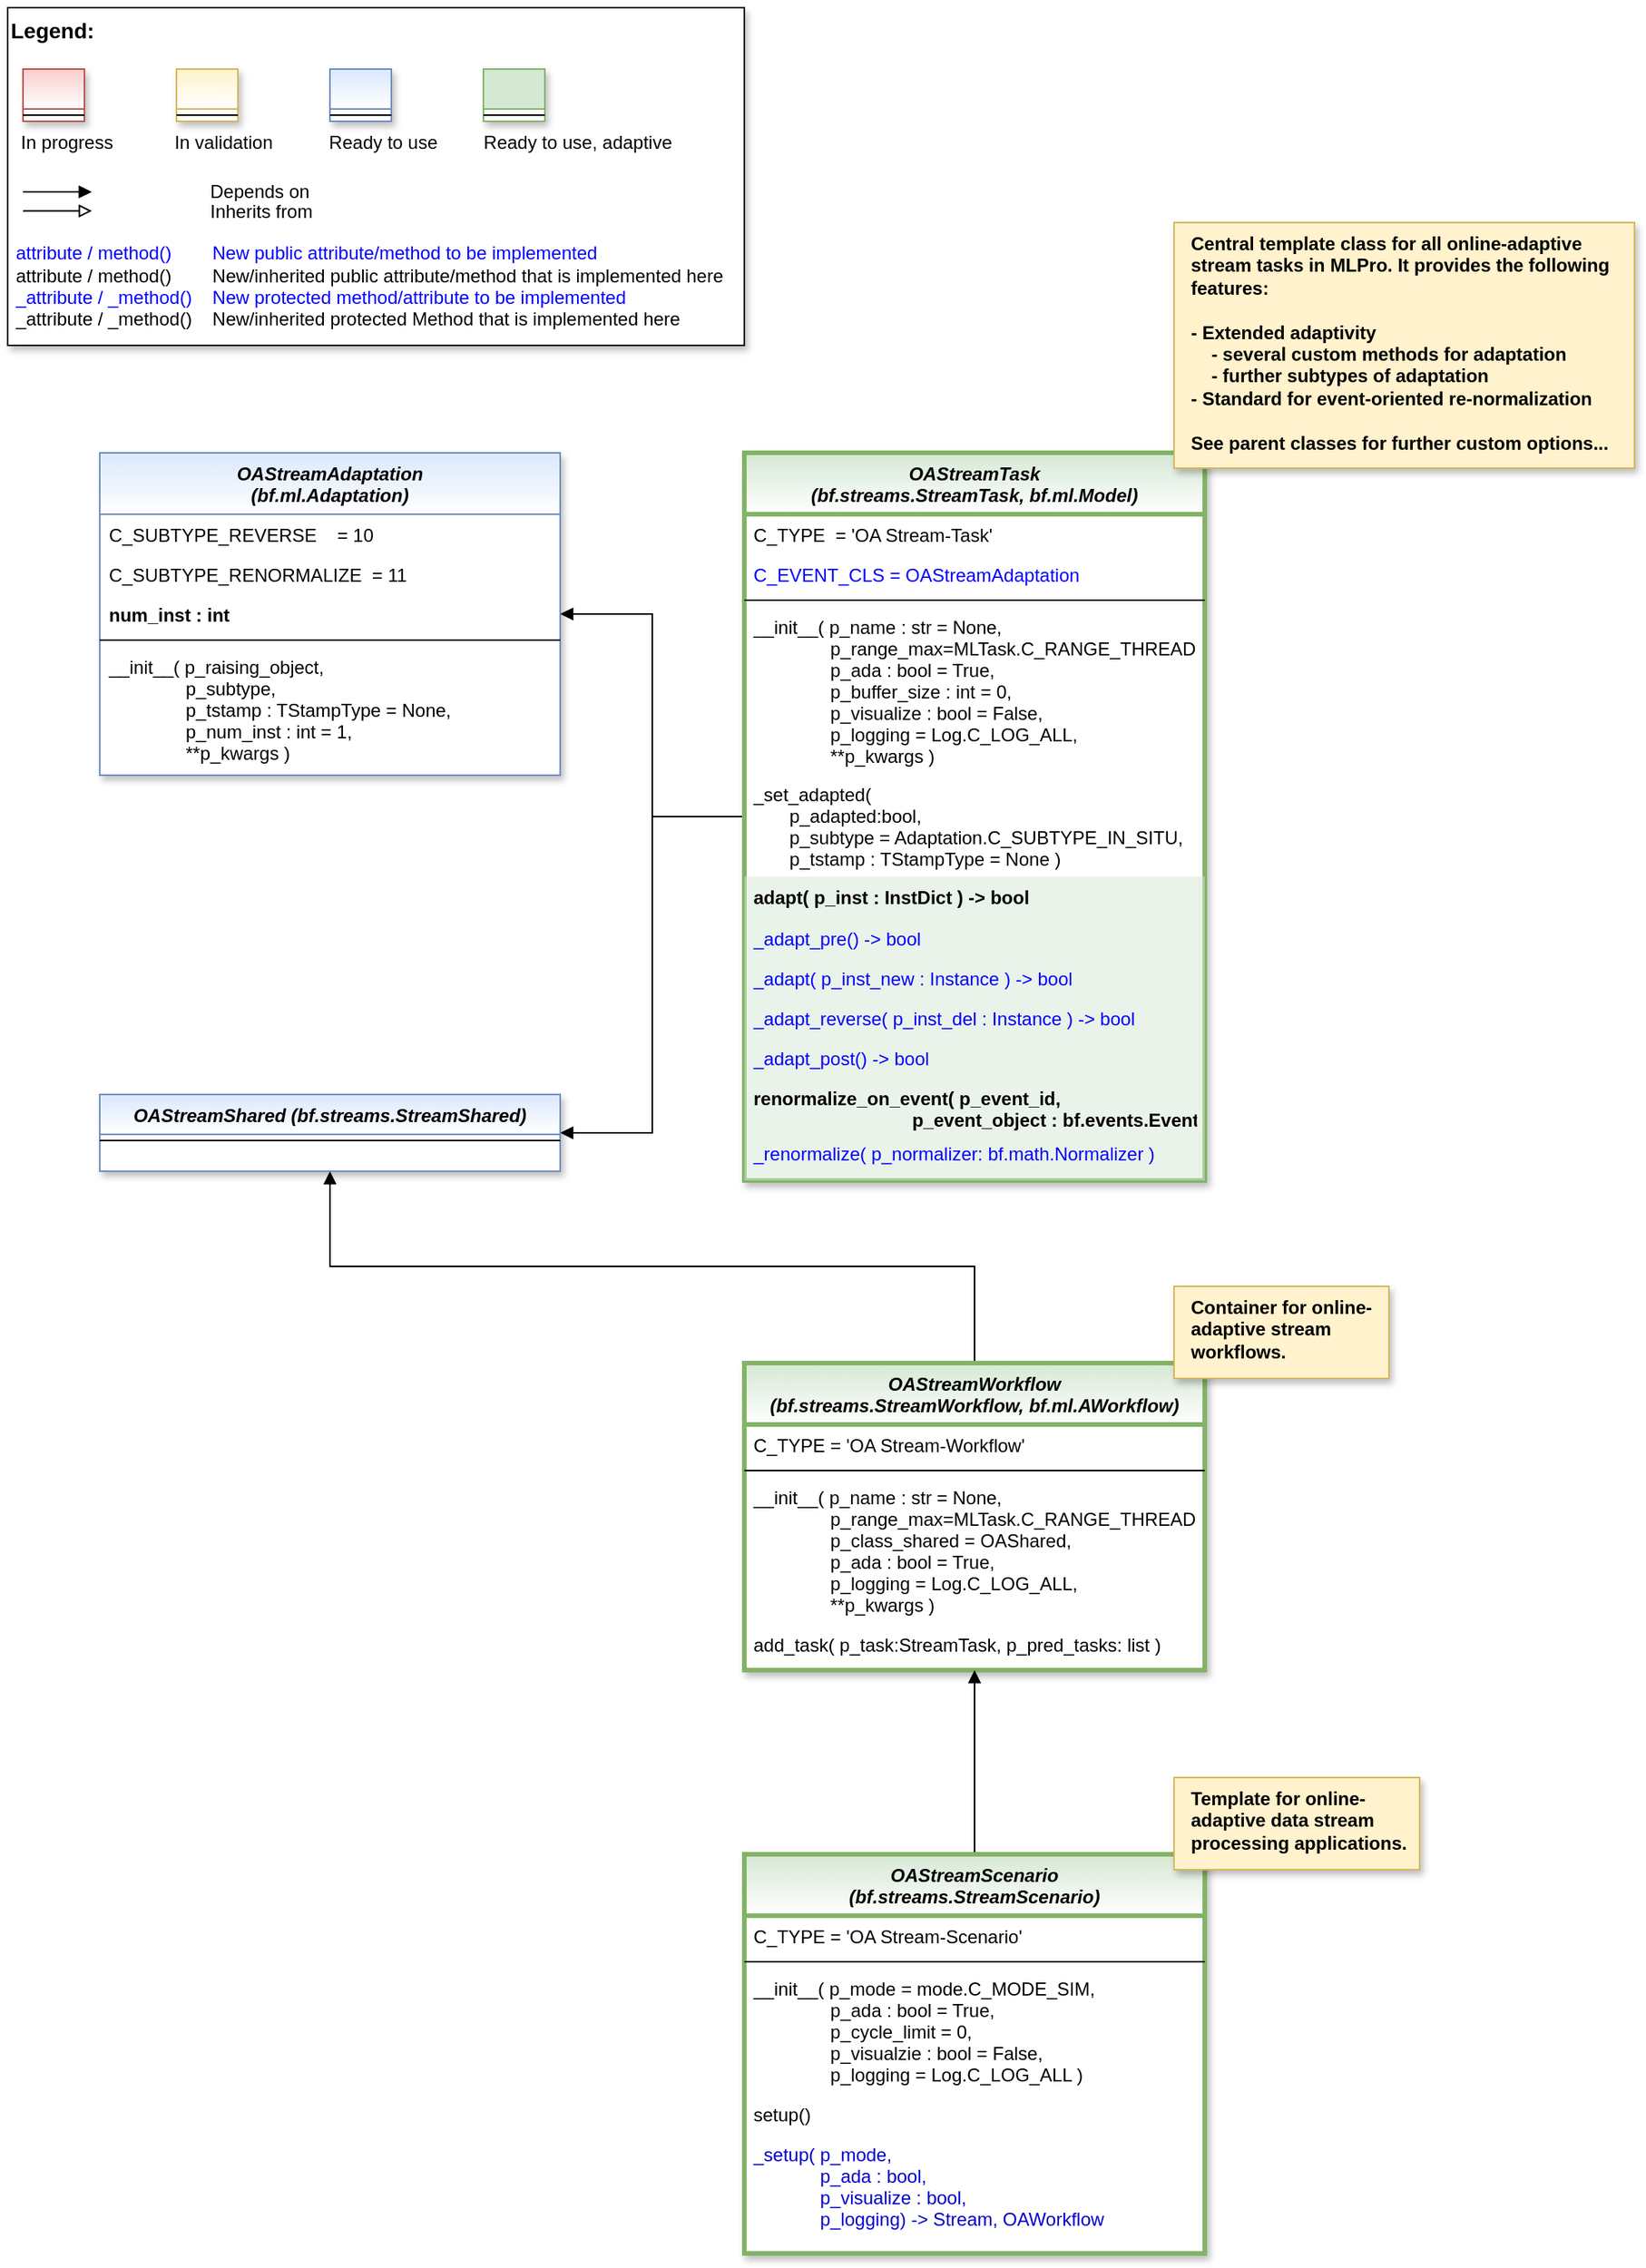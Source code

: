 <mxfile version="26.2.2">
  <diagram id="C5RBs43oDa-KdzZeNtuy" name="Page-1">
    <mxGraphModel dx="2878" dy="1242" grid="1" gridSize="10" guides="1" tooltips="1" connect="1" arrows="1" fold="1" page="1" pageScale="1" pageWidth="2336" pageHeight="1654" math="0" shadow="0">
      <root>
        <mxCell id="WIyWlLk6GJQsqaUBKTNV-0" />
        <mxCell id="WIyWlLk6GJQsqaUBKTNV-1" parent="WIyWlLk6GJQsqaUBKTNV-0" />
        <mxCell id="NC4ok9Ms9W8lQ4tfJlZF-20" style="edgeStyle=orthogonalEdgeStyle;rounded=0;orthogonalLoop=1;jettySize=auto;html=1;fontColor=#FF0000;endArrow=block;endFill=1;" parent="WIyWlLk6GJQsqaUBKTNV-1" source="ado_M-dr3WUVXcom1yO_-1" target="NC4ok9Ms9W8lQ4tfJlZF-16" edge="1">
          <mxGeometry relative="1" as="geometry" />
        </mxCell>
        <mxCell id="7C4s_j0biFTsK1RU1VLK-24" style="edgeStyle=orthogonalEdgeStyle;rounded=0;orthogonalLoop=1;jettySize=auto;html=1;endArrow=block;endFill=1;" parent="WIyWlLk6GJQsqaUBKTNV-1" source="ado_M-dr3WUVXcom1yO_-1" target="7C4s_j0biFTsK1RU1VLK-12" edge="1">
          <mxGeometry relative="1" as="geometry" />
        </mxCell>
        <mxCell id="ado_M-dr3WUVXcom1yO_-1" value="OAStreamTask &#xa;(bf.streams.StreamTask, bf.ml.Model)" style="swimlane;fontStyle=3;align=center;verticalAlign=top;childLayout=stackLayout;horizontal=1;startSize=40;horizontalStack=0;resizeParent=1;resizeLast=0;collapsible=1;marginBottom=0;rounded=0;shadow=1;strokeWidth=3;fillColor=#d5e8d4;strokeColor=#82b366;swimlaneFillColor=#ffffff;gradientColor=#FFFFFF;" parent="WIyWlLk6GJQsqaUBKTNV-1" vertex="1">
          <mxGeometry x="520" y="330" width="300" height="474" as="geometry">
            <mxRectangle x="230" y="140" width="160" height="26" as="alternateBounds" />
          </mxGeometry>
        </mxCell>
        <mxCell id="fdyP1tWBDfPf_pqGQ-dC-29" value="C_TYPE  = &#39;OA Stream-Task&#39;" style="text;align=left;verticalAlign=top;spacingLeft=4;spacingRight=4;overflow=hidden;rotatable=0;points=[[0,0.5],[1,0.5]];portConstraint=eastwest;" parent="ado_M-dr3WUVXcom1yO_-1" vertex="1">
          <mxGeometry y="40" width="300" height="26" as="geometry" />
        </mxCell>
        <mxCell id="7C4s_j0biFTsK1RU1VLK-28" value="C_EVENT_CLS = OAStreamAdaptation" style="text;align=left;verticalAlign=top;spacingLeft=4;spacingRight=4;overflow=hidden;rotatable=0;points=[[0,0.5],[1,0.5]];portConstraint=eastwest;fontColor=#0000FF;" parent="ado_M-dr3WUVXcom1yO_-1" vertex="1">
          <mxGeometry y="66" width="300" height="26" as="geometry" />
        </mxCell>
        <mxCell id="ado_M-dr3WUVXcom1yO_-2" value="" style="line;html=1;strokeWidth=1;align=left;verticalAlign=middle;spacingTop=-1;spacingLeft=3;spacingRight=3;rotatable=0;labelPosition=right;points=[];portConstraint=eastwest;" parent="ado_M-dr3WUVXcom1yO_-1" vertex="1">
          <mxGeometry y="92" width="300" height="8" as="geometry" />
        </mxCell>
        <mxCell id="k9iU4n4au0y_1ybiQBL--0" value="__init__( p_name : str = None,&#xa;               p_range_max=MLTask.C_RANGE_THREAD,&#xa;               p_ada : bool = True,&#xa;               p_buffer_size : int = 0,&#xa;               p_visualize : bool = False,&#xa;               p_logging = Log.C_LOG_ALL,&#xa;               **p_kwargs )" style="text;align=left;verticalAlign=top;spacingLeft=4;spacingRight=4;overflow=hidden;rotatable=0;points=[[0,0.5],[1,0.5]];portConstraint=eastwest;fontColor=default;" parent="ado_M-dr3WUVXcom1yO_-1" vertex="1">
          <mxGeometry y="100" width="300" height="109" as="geometry" />
        </mxCell>
        <mxCell id="7C4s_j0biFTsK1RU1VLK-29" value="_set_adapted( &#xa;       p_adapted:bool,&#xa;       p_subtype = Adaptation.C_SUBTYPE_IN_SITU,&#xa;       p_tstamp : TStampType = None )" style="text;align=left;verticalAlign=top;spacingLeft=4;spacingRight=4;overflow=hidden;rotatable=0;points=[[0,0.5],[1,0.5]];portConstraint=eastwest;" parent="ado_M-dr3WUVXcom1yO_-1" vertex="1">
          <mxGeometry y="209" width="300" height="67" as="geometry" />
        </mxCell>
        <mxCell id="wCdgofpyj-93uA1SjnSD-0" value="adapt( p_inst : InstDict ) -&gt; bool" style="text;align=left;verticalAlign=top;spacingLeft=4;spacingRight=4;overflow=hidden;rotatable=0;points=[[0,0.5],[1,0.5]];portConstraint=eastwest;fontStyle=1;fillColor=#d5e8d4;strokeColor=none;opacity=50;" parent="ado_M-dr3WUVXcom1yO_-1" vertex="1">
          <mxGeometry y="276" width="300" height="27" as="geometry" />
        </mxCell>
        <mxCell id="KPp8HPjBJbxHnM6AnjO8-0" value="_adapt_pre() -&gt; bool" style="text;align=left;verticalAlign=top;spacingLeft=4;spacingRight=4;overflow=hidden;rotatable=0;points=[[0,0.5],[1,0.5]];portConstraint=eastwest;fillColor=#d5e8d4;strokeColor=none;opacity=50;fontColor=#0000FF;" parent="ado_M-dr3WUVXcom1yO_-1" vertex="1">
          <mxGeometry y="303" width="300" height="26" as="geometry" />
        </mxCell>
        <mxCell id="eokjPidHcH5mGEEEGnXK-1" value="_adapt( p_inst_new : Instance ) -&gt; bool" style="text;align=left;verticalAlign=top;spacingLeft=4;spacingRight=4;overflow=hidden;rotatable=0;points=[[0,0.5],[1,0.5]];portConstraint=eastwest;fillColor=#d5e8d4;strokeColor=none;opacity=50;fontColor=#0000FF;" parent="ado_M-dr3WUVXcom1yO_-1" vertex="1">
          <mxGeometry y="329" width="300" height="26" as="geometry" />
        </mxCell>
        <mxCell id="eokjPidHcH5mGEEEGnXK-0" value="_adapt_reverse( p_inst_del : Instance ) -&gt; bool" style="text;align=left;verticalAlign=top;spacingLeft=4;spacingRight=4;overflow=hidden;rotatable=0;points=[[0,0.5],[1,0.5]];portConstraint=eastwest;fillColor=#d5e8d4;strokeColor=none;opacity=50;fontColor=#0000FF;" parent="ado_M-dr3WUVXcom1yO_-1" vertex="1">
          <mxGeometry y="355" width="300" height="26" as="geometry" />
        </mxCell>
        <mxCell id="KPp8HPjBJbxHnM6AnjO8-1" value="_adapt_post() -&gt; bool" style="text;align=left;verticalAlign=top;spacingLeft=4;spacingRight=4;overflow=hidden;rotatable=0;points=[[0,0.5],[1,0.5]];portConstraint=eastwest;fillColor=#d5e8d4;strokeColor=none;opacity=50;fontColor=#0000FF;" parent="ado_M-dr3WUVXcom1yO_-1" vertex="1">
          <mxGeometry y="381" width="300" height="26" as="geometry" />
        </mxCell>
        <mxCell id="Crr_h0JWDobTZQKCrxuK-2" value="renormalize_on_event( p_event_id, &#xa;                               p_event_object : bf.events.Event )" style="text;align=left;verticalAlign=top;spacingLeft=4;spacingRight=4;overflow=hidden;rotatable=0;points=[[0,0.5],[1,0.5]];portConstraint=eastwest;fontStyle=1;fillColor=#d5e8d4;strokeColor=none;opacity=50;" parent="ado_M-dr3WUVXcom1yO_-1" vertex="1">
          <mxGeometry y="407" width="300" height="36" as="geometry" />
        </mxCell>
        <mxCell id="4c-ZiIEt1ndZPByfsuOM-0" value="_renormalize( p_normalizer: bf.math.Normalizer )" style="text;align=left;verticalAlign=top;spacingLeft=4;spacingRight=4;overflow=hidden;rotatable=0;points=[[0,0.5],[1,0.5]];portConstraint=eastwest;fillColor=#d5e8d4;strokeColor=none;opacity=50;fontColor=#0000FF;" parent="ado_M-dr3WUVXcom1yO_-1" vertex="1">
          <mxGeometry y="443" width="300" height="31" as="geometry" />
        </mxCell>
        <mxCell id="NC4ok9Ms9W8lQ4tfJlZF-21" style="edgeStyle=orthogonalEdgeStyle;rounded=0;orthogonalLoop=1;jettySize=auto;html=1;fontColor=#FF0000;endArrow=block;endFill=1;exitX=0.5;exitY=0;exitDx=0;exitDy=0;entryX=0.5;entryY=1;entryDx=0;entryDy=0;" parent="WIyWlLk6GJQsqaUBKTNV-1" source="3OC-FlShTz39iofZlzZl-0" target="NC4ok9Ms9W8lQ4tfJlZF-16" edge="1">
          <mxGeometry relative="1" as="geometry">
            <Array as="points">
              <mxPoint x="670" y="860" />
              <mxPoint x="250" y="860" />
            </Array>
          </mxGeometry>
        </mxCell>
        <mxCell id="3OC-FlShTz39iofZlzZl-0" value="OAStreamWorkflow &#xa;(bf.streams.StreamWorkflow, bf.ml.AWorkflow)" style="swimlane;fontStyle=3;align=center;verticalAlign=top;childLayout=stackLayout;horizontal=1;startSize=40;horizontalStack=0;resizeParent=1;resizeLast=0;collapsible=1;marginBottom=0;rounded=0;shadow=1;strokeWidth=3;fillColor=#d5e8d4;strokeColor=#82b366;swimlaneFillColor=#ffffff;gradientColor=#FFFFFF;" parent="WIyWlLk6GJQsqaUBKTNV-1" vertex="1">
          <mxGeometry x="520" y="923" width="300" height="200" as="geometry">
            <mxRectangle x="230" y="140" width="160" height="26" as="alternateBounds" />
          </mxGeometry>
        </mxCell>
        <mxCell id="fdyP1tWBDfPf_pqGQ-dC-80" value="C_TYPE = &#39;OA Stream-Workflow&#39;" style="text;align=left;verticalAlign=top;spacingLeft=4;spacingRight=4;overflow=hidden;rotatable=0;points=[[0,0.5],[1,0.5]];portConstraint=eastwest;" parent="3OC-FlShTz39iofZlzZl-0" vertex="1">
          <mxGeometry y="40" width="300" height="26" as="geometry" />
        </mxCell>
        <mxCell id="3OC-FlShTz39iofZlzZl-1" value="" style="line;html=1;strokeWidth=1;align=left;verticalAlign=middle;spacingTop=-1;spacingLeft=3;spacingRight=3;rotatable=0;labelPosition=right;points=[];portConstraint=eastwest;" parent="3OC-FlShTz39iofZlzZl-0" vertex="1">
          <mxGeometry y="66" width="300" height="8" as="geometry" />
        </mxCell>
        <mxCell id="k9iU4n4au0y_1ybiQBL--2" value="__init__( p_name : str = None,&#xa;               p_range_max=MLTask.C_RANGE_THREAD,&#xa;               p_class_shared = OAShared,&#xa;               p_ada : bool = True,&#xa;               p_logging = Log.C_LOG_ALL,&#xa;               **p_kwargs )" style="text;align=left;verticalAlign=top;spacingLeft=4;spacingRight=4;overflow=hidden;rotatable=0;points=[[0,0.5],[1,0.5]];portConstraint=eastwest;fontColor=default;" parent="3OC-FlShTz39iofZlzZl-0" vertex="1">
          <mxGeometry y="74" width="300" height="96" as="geometry" />
        </mxCell>
        <mxCell id="RV1RuwSu5WSXBUyNZDB--0" value="add_task( p_task:StreamTask, p_pred_tasks: list )" style="text;align=left;verticalAlign=top;spacingLeft=4;spacingRight=4;overflow=hidden;rotatable=0;points=[[0,0.5],[1,0.5]];portConstraint=eastwest;fontColor=default;" parent="3OC-FlShTz39iofZlzZl-0" vertex="1">
          <mxGeometry y="170" width="300" height="26" as="geometry" />
        </mxCell>
        <mxCell id="fdyP1tWBDfPf_pqGQ-dC-82" style="edgeStyle=orthogonalEdgeStyle;rounded=0;orthogonalLoop=1;jettySize=auto;html=1;endArrow=block;endFill=1;fontColor=#0000FF;" parent="WIyWlLk6GJQsqaUBKTNV-1" source="fdyP1tWBDfPf_pqGQ-dC-23" target="3OC-FlShTz39iofZlzZl-0" edge="1">
          <mxGeometry relative="1" as="geometry">
            <mxPoint x="950" y="2163" as="targetPoint" />
          </mxGeometry>
        </mxCell>
        <mxCell id="fdyP1tWBDfPf_pqGQ-dC-23" value="OAStreamScenario &#xa;(bf.streams.StreamScenario)" style="swimlane;fontStyle=3;align=center;verticalAlign=top;childLayout=stackLayout;horizontal=1;startSize=40;horizontalStack=0;resizeParent=1;resizeLast=0;collapsible=1;marginBottom=0;rounded=0;shadow=1;strokeWidth=3;fillColor=#d5e8d4;strokeColor=#82b366;swimlaneFillColor=#ffffff;gradientColor=#FFFFFF;" parent="WIyWlLk6GJQsqaUBKTNV-1" vertex="1">
          <mxGeometry x="520" y="1243" width="300" height="260" as="geometry">
            <mxRectangle x="230" y="140" width="160" height="26" as="alternateBounds" />
          </mxGeometry>
        </mxCell>
        <mxCell id="NC4ok9Ms9W8lQ4tfJlZF-8" value="C_TYPE = &#39;OA Stream-Scenario&#39;" style="text;align=left;verticalAlign=top;spacingLeft=4;spacingRight=4;overflow=hidden;rotatable=0;points=[[0,0.5],[1,0.5]];portConstraint=eastwest;" parent="fdyP1tWBDfPf_pqGQ-dC-23" vertex="1">
          <mxGeometry y="40" width="300" height="26" as="geometry" />
        </mxCell>
        <mxCell id="fdyP1tWBDfPf_pqGQ-dC-24" value="" style="line;html=1;strokeWidth=1;align=left;verticalAlign=middle;spacingTop=-1;spacingLeft=3;spacingRight=3;rotatable=0;labelPosition=right;points=[];portConstraint=eastwest;" parent="fdyP1tWBDfPf_pqGQ-dC-23" vertex="1">
          <mxGeometry y="66" width="300" height="8" as="geometry" />
        </mxCell>
        <mxCell id="NC4ok9Ms9W8lQ4tfJlZF-11" value="__init__( p_mode = mode.C_MODE_SIM,&#xa;               p_ada : bool = True,&#xa;               p_cycle_limit = 0,&#xa;               p_visualzie : bool = False,&#xa;               p_logging = Log.C_LOG_ALL )" style="text;align=left;verticalAlign=top;spacingLeft=4;spacingRight=4;overflow=hidden;rotatable=0;points=[[0,0.5],[1,0.5]];portConstraint=eastwest;fontColor=default;" parent="fdyP1tWBDfPf_pqGQ-dC-23" vertex="1">
          <mxGeometry y="74" width="300" height="82" as="geometry" />
        </mxCell>
        <mxCell id="TVLcGBcoPvukyEr0Og20-1" value="setup()" style="text;align=left;verticalAlign=top;spacingLeft=4;spacingRight=4;overflow=hidden;rotatable=0;points=[[0,0.5],[1,0.5]];portConstraint=eastwest;fontColor=default;" parent="fdyP1tWBDfPf_pqGQ-dC-23" vertex="1">
          <mxGeometry y="156" width="300" height="26" as="geometry" />
        </mxCell>
        <mxCell id="NC4ok9Ms9W8lQ4tfJlZF-9" value="_setup( p_mode, &#xa;             p_ada : bool, &#xa;             p_visualize : bool,&#xa;             p_logging) -&gt; Stream, OAWorkflow" style="text;align=left;verticalAlign=top;spacingLeft=4;spacingRight=4;overflow=hidden;rotatable=0;points=[[0,0.5],[1,0.5]];portConstraint=eastwest;fontColor=#0000CC;" parent="fdyP1tWBDfPf_pqGQ-dC-23" vertex="1">
          <mxGeometry y="182" width="300" height="66" as="geometry" />
        </mxCell>
        <mxCell id="NC4ok9Ms9W8lQ4tfJlZF-16" value="OAStreamShared (bf.streams.StreamShared)" style="swimlane;fontStyle=3;align=center;verticalAlign=top;childLayout=stackLayout;horizontal=1;startSize=26;horizontalStack=0;resizeParent=1;resizeLast=0;collapsible=1;marginBottom=0;rounded=0;shadow=1;strokeWidth=1;fillColor=#dae8fc;strokeColor=#6c8ebf;swimlaneFillColor=#ffffff;gradientColor=#FFFFFF;" parent="WIyWlLk6GJQsqaUBKTNV-1" vertex="1">
          <mxGeometry x="100" y="748" width="300" height="50" as="geometry">
            <mxRectangle x="230" y="140" width="160" height="26" as="alternateBounds" />
          </mxGeometry>
        </mxCell>
        <mxCell id="NC4ok9Ms9W8lQ4tfJlZF-19" value="" style="line;html=1;strokeWidth=1;align=left;verticalAlign=middle;spacingTop=-1;spacingLeft=3;spacingRight=3;rotatable=0;labelPosition=right;points=[];portConstraint=eastwest;" parent="NC4ok9Ms9W8lQ4tfJlZF-16" vertex="1">
          <mxGeometry y="26" width="300" height="8" as="geometry" />
        </mxCell>
        <mxCell id="7C4s_j0biFTsK1RU1VLK-0" value="" style="group" parent="WIyWlLk6GJQsqaUBKTNV-1" vertex="1" connectable="0">
          <mxGeometry x="40" y="40" width="480" height="220" as="geometry" />
        </mxCell>
        <mxCell id="7C4s_j0biFTsK1RU1VLK-1" value="&lt;font color=&quot;#000000&quot; size=&quot;1&quot;&gt;&lt;b style=&quot;font-size: 14px&quot;&gt;Legend:&lt;br&gt;&lt;/b&gt;&lt;/font&gt;&lt;br&gt;&lt;br&gt;&lt;br&gt;&lt;font color=&quot;#0000ff&quot; style=&quot;font-size: 6px;&quot;&gt;&lt;br&gt;&lt;/font&gt;&lt;span style=&quot;color: rgb(0 , 0 , 0)&quot;&gt;&lt;font style=&quot;font-size: 4px&quot;&gt;&amp;nbsp; &amp;nbsp;&lt;/font&gt;&amp;nbsp;In progress&amp;nbsp; &amp;nbsp; &amp;nbsp; &amp;nbsp; &amp;nbsp; &amp;nbsp; In validation&amp;nbsp; &amp;nbsp; &amp;nbsp; &amp;nbsp; &amp;nbsp; &amp;nbsp;Ready to use&amp;nbsp; &amp;nbsp; &amp;nbsp; &amp;nbsp; &amp;nbsp;Ready to use,&amp;nbsp;&lt;/span&gt;&lt;span style=&quot;background-color: transparent; color: rgb(0, 0, 0);&quot;&gt;adaptive&lt;/span&gt;&lt;font style=&quot;background-color: transparent;&quot; color=&quot;#000000&quot;&gt;&amp;nbsp;&lt;/font&gt;&lt;div&gt;&lt;font color=&quot;#0000ff&quot;&gt;&lt;br&gt;&lt;br&gt;&lt;br&gt;&lt;br&gt;&amp;nbsp;attribute / method()&amp;nbsp; &amp;nbsp; &amp;nbsp; &amp;nbsp; New public attribute/method to be implemented&lt;/font&gt;&lt;br&gt;&lt;font color=&quot;#000000&quot;&gt;&amp;nbsp;&lt;/font&gt;&lt;font color=&quot;#000000&quot;&gt;attribute / method()&lt;span&gt;&#x9;&lt;/span&gt;&amp;nbsp; &amp;nbsp; &amp;nbsp; &amp;nbsp;New/inherited public attribute/method that is implemented here&lt;br&gt;&lt;/font&gt;&lt;font color=&quot;#0000ff&quot;&gt;&amp;nbsp;_attribute /&amp;nbsp;&lt;/font&gt;&lt;font color=&quot;#0000ff&quot;&gt;_method()&amp;nbsp; &amp;nbsp; New protected method/attribute to be implemented&lt;/font&gt;&lt;br&gt;&lt;font color=&quot;#000000&quot;&gt;&amp;nbsp;_attribute / _method()&amp;nbsp; &amp;nbsp; New/inherited protected Method that is implemented here&lt;br&gt;&lt;/font&gt;&lt;font color=&quot;#000000&quot;&gt;&lt;br&gt;&lt;br&gt;&lt;br&gt;&lt;br&gt;&lt;br&gt;&lt;/font&gt;&lt;/div&gt;" style="text;html=1;align=left;verticalAlign=top;whiteSpace=wrap;rounded=0;fontColor=#006600;strokeColor=#000000;shadow=1;fillColor=#ffffff;" parent="7C4s_j0biFTsK1RU1VLK-0" vertex="1">
          <mxGeometry width="480" height="220" as="geometry" />
        </mxCell>
        <mxCell id="7C4s_j0biFTsK1RU1VLK-2" value="Depends on" style="endArrow=block;html=1;labelPosition=right;verticalLabelPosition=middle;align=left;verticalAlign=middle;endFill=1;fontSize=12;" parent="7C4s_j0biFTsK1RU1VLK-0" edge="1">
          <mxGeometry x="-1590" y="-2180" width="50" height="50" as="geometry">
            <mxPoint x="10.0" y="120.003" as="sourcePoint" />
            <mxPoint x="54.848" y="120.003" as="targetPoint" />
            <mxPoint x="98" as="offset" />
            <Array as="points">
              <mxPoint x="30" y="120" />
            </Array>
          </mxGeometry>
        </mxCell>
        <mxCell id="7C4s_j0biFTsK1RU1VLK-3" value="Inherits from" style="endArrow=block;html=1;labelPosition=right;verticalLabelPosition=middle;align=left;verticalAlign=middle;endFill=0;fontSize=12;" parent="7C4s_j0biFTsK1RU1VLK-0" edge="1">
          <mxGeometry x="-1590" y="-2180" width="50" height="50" as="geometry">
            <mxPoint x="10.0" y="132.385" as="sourcePoint" />
            <mxPoint x="54.848" y="132.385" as="targetPoint" />
            <mxPoint x="98" y="1" as="offset" />
          </mxGeometry>
        </mxCell>
        <mxCell id="7C4s_j0biFTsK1RU1VLK-4" value="" style="swimlane;fontStyle=3;align=center;verticalAlign=top;childLayout=stackLayout;horizontal=1;startSize=26;horizontalStack=0;resizeParent=1;resizeLast=0;collapsible=1;marginBottom=0;rounded=0;shadow=1;strokeWidth=1;fillColor=#f8cecc;strokeColor=#b85450;gradientColor=#ffffff;swimlaneFillColor=#ffffff;" parent="7C4s_j0biFTsK1RU1VLK-0" vertex="1">
          <mxGeometry x="10" y="40" width="40" height="34" as="geometry">
            <mxRectangle x="230" y="140" width="160" height="26" as="alternateBounds" />
          </mxGeometry>
        </mxCell>
        <mxCell id="7C4s_j0biFTsK1RU1VLK-5" value="" style="line;html=1;strokeWidth=1;align=left;verticalAlign=middle;spacingTop=-1;spacingLeft=3;spacingRight=3;rotatable=0;labelPosition=right;points=[];portConstraint=eastwest;" parent="7C4s_j0biFTsK1RU1VLK-4" vertex="1">
          <mxGeometry y="26" width="40" height="8" as="geometry" />
        </mxCell>
        <mxCell id="7C4s_j0biFTsK1RU1VLK-6" value="" style="swimlane;fontStyle=3;align=center;verticalAlign=top;childLayout=stackLayout;horizontal=1;startSize=26;horizontalStack=0;resizeParent=1;resizeLast=0;collapsible=1;marginBottom=0;rounded=0;shadow=1;strokeWidth=1;fillColor=#fff2cc;strokeColor=#d6b656;gradientColor=#ffffff;swimlaneFillColor=#ffffff;" parent="7C4s_j0biFTsK1RU1VLK-0" vertex="1">
          <mxGeometry x="110" y="40" width="40" height="34" as="geometry">
            <mxRectangle x="230" y="140" width="160" height="26" as="alternateBounds" />
          </mxGeometry>
        </mxCell>
        <mxCell id="7C4s_j0biFTsK1RU1VLK-7" value="" style="line;html=1;strokeWidth=1;align=left;verticalAlign=middle;spacingTop=-1;spacingLeft=3;spacingRight=3;rotatable=0;labelPosition=right;points=[];portConstraint=eastwest;" parent="7C4s_j0biFTsK1RU1VLK-6" vertex="1">
          <mxGeometry y="26" width="40" height="8" as="geometry" />
        </mxCell>
        <mxCell id="7C4s_j0biFTsK1RU1VLK-8" value="" style="swimlane;fontStyle=3;align=center;verticalAlign=top;childLayout=stackLayout;horizontal=1;startSize=26;horizontalStack=0;resizeParent=1;resizeLast=0;collapsible=1;marginBottom=0;rounded=0;shadow=1;strokeWidth=1;fillColor=#dae8fc;strokeColor=#6c8ebf;gradientColor=#ffffff;swimlaneFillColor=#ffffff;" parent="7C4s_j0biFTsK1RU1VLK-0" vertex="1">
          <mxGeometry x="210" y="40" width="40" height="34" as="geometry">
            <mxRectangle x="230" y="140" width="160" height="26" as="alternateBounds" />
          </mxGeometry>
        </mxCell>
        <mxCell id="7C4s_j0biFTsK1RU1VLK-9" value="" style="line;html=1;strokeWidth=1;align=left;verticalAlign=middle;spacingTop=-1;spacingLeft=3;spacingRight=3;rotatable=0;labelPosition=right;points=[];portConstraint=eastwest;" parent="7C4s_j0biFTsK1RU1VLK-8" vertex="1">
          <mxGeometry y="26" width="40" height="8" as="geometry" />
        </mxCell>
        <mxCell id="7C4s_j0biFTsK1RU1VLK-10" value="" style="swimlane;fontStyle=3;align=center;verticalAlign=top;childLayout=stackLayout;horizontal=1;startSize=26;horizontalStack=0;resizeParent=1;resizeLast=0;collapsible=1;marginBottom=0;rounded=0;shadow=1;strokeWidth=1;fillColor=#d5e8d4;strokeColor=#82b366;swimlaneFillColor=#ffffff;" parent="7C4s_j0biFTsK1RU1VLK-0" vertex="1">
          <mxGeometry x="310" y="40" width="40" height="34" as="geometry">
            <mxRectangle x="230" y="140" width="160" height="26" as="alternateBounds" />
          </mxGeometry>
        </mxCell>
        <mxCell id="7C4s_j0biFTsK1RU1VLK-11" value="" style="line;html=1;strokeWidth=1;align=left;verticalAlign=middle;spacingTop=-1;spacingLeft=3;spacingRight=3;rotatable=0;labelPosition=right;points=[];portConstraint=eastwest;" parent="7C4s_j0biFTsK1RU1VLK-10" vertex="1">
          <mxGeometry y="26" width="40" height="8" as="geometry" />
        </mxCell>
        <mxCell id="7C4s_j0biFTsK1RU1VLK-12" value="OAStreamAdaptation&#xa;(bf.ml.Adaptation)" style="swimlane;fontStyle=3;align=center;verticalAlign=top;childLayout=stackLayout;horizontal=1;startSize=40;horizontalStack=0;resizeParent=1;resizeLast=0;collapsible=1;marginBottom=0;rounded=0;shadow=1;strokeWidth=1;fillColor=#dae8fc;strokeColor=#6c8ebf;swimlaneFillColor=#ffffff;gradientColor=#FFFFFF;" parent="WIyWlLk6GJQsqaUBKTNV-1" vertex="1">
          <mxGeometry x="100" y="330" width="300" height="210" as="geometry">
            <mxRectangle x="230" y="140" width="160" height="26" as="alternateBounds" />
          </mxGeometry>
        </mxCell>
        <mxCell id="7C4s_j0biFTsK1RU1VLK-13" value="C_SUBTYPE_REVERSE    = 10" style="text;align=left;verticalAlign=top;spacingLeft=4;spacingRight=4;overflow=hidden;rotatable=0;points=[[0,0.5],[1,0.5]];portConstraint=eastwest;" parent="7C4s_j0biFTsK1RU1VLK-12" vertex="1">
          <mxGeometry y="40" width="300" height="26" as="geometry" />
        </mxCell>
        <mxCell id="7C4s_j0biFTsK1RU1VLK-23" value="C_SUBTYPE_RENORMALIZE  = 11" style="text;align=left;verticalAlign=top;spacingLeft=4;spacingRight=4;overflow=hidden;rotatable=0;points=[[0,0.5],[1,0.5]];portConstraint=eastwest;" parent="7C4s_j0biFTsK1RU1VLK-12" vertex="1">
          <mxGeometry y="66" width="300" height="26" as="geometry" />
        </mxCell>
        <mxCell id="3whSnnqgmhnJdRxh8qfQ-0" value="num_inst : int" style="text;align=left;verticalAlign=top;spacingLeft=4;spacingRight=4;overflow=hidden;rotatable=0;points=[[0,0.5],[1,0.5]];portConstraint=eastwest;fontStyle=1" vertex="1" parent="7C4s_j0biFTsK1RU1VLK-12">
          <mxGeometry y="92" width="300" height="26" as="geometry" />
        </mxCell>
        <mxCell id="7C4s_j0biFTsK1RU1VLK-14" value="" style="line;html=1;strokeWidth=1;align=left;verticalAlign=middle;spacingTop=-1;spacingLeft=3;spacingRight=3;rotatable=0;labelPosition=right;points=[];portConstraint=eastwest;" parent="7C4s_j0biFTsK1RU1VLK-12" vertex="1">
          <mxGeometry y="118" width="300" height="8" as="geometry" />
        </mxCell>
        <mxCell id="3whSnnqgmhnJdRxh8qfQ-2" value="__init__( p_raising_object,&#xa;               p_subtype,&#xa;               p_tstamp : TStampType = None,&#xa;               p_num_inst : int = 1,&#xa;               **p_kwargs )" style="text;align=left;verticalAlign=top;spacingLeft=4;spacingRight=4;overflow=hidden;rotatable=0;points=[[0,0.5],[1,0.5]];portConstraint=eastwest;" vertex="1" parent="7C4s_j0biFTsK1RU1VLK-12">
          <mxGeometry y="126" width="300" height="84" as="geometry" />
        </mxCell>
        <mxCell id="7C4s_j0biFTsK1RU1VLK-25" value="Central template class for all online-adaptive stream tasks in MLPro. It provides the following features:&lt;br&gt;&lt;br&gt;- Extended adaptivity&lt;div&gt;&amp;nbsp; &amp;nbsp; - several custom methods for adaptation&lt;/div&gt;&lt;div&gt;&amp;nbsp; &amp;nbsp; - further subtypes of adaptation&lt;br&gt;- Standard for event-oriented re-normalization&lt;br&gt;&lt;br&gt;See parent classes for further custom options...&lt;/div&gt;" style="rounded=0;whiteSpace=wrap;html=1;fillColor=#fff2cc;strokeColor=#d6b656;shadow=1;fontStyle=1;align=left;verticalAlign=top;spacingLeft=9;spacingRight=3;" parent="WIyWlLk6GJQsqaUBKTNV-1" vertex="1">
          <mxGeometry x="800" y="180" width="300" height="160" as="geometry" />
        </mxCell>
        <mxCell id="7C4s_j0biFTsK1RU1VLK-26" value="Container for online-adaptive stream workflows." style="rounded=0;whiteSpace=wrap;html=1;fillColor=#fff2cc;strokeColor=#d6b656;shadow=1;fontStyle=1;align=left;verticalAlign=top;spacingLeft=9;spacingRight=3;" parent="WIyWlLk6GJQsqaUBKTNV-1" vertex="1">
          <mxGeometry x="800" y="873" width="140" height="60" as="geometry" />
        </mxCell>
        <mxCell id="7C4s_j0biFTsK1RU1VLK-27" value="Template for online-adaptive data stream processing applications." style="rounded=0;whiteSpace=wrap;html=1;fillColor=#fff2cc;strokeColor=#d6b656;shadow=1;fontStyle=1;align=left;verticalAlign=top;spacingLeft=9;spacingRight=3;" parent="WIyWlLk6GJQsqaUBKTNV-1" vertex="1">
          <mxGeometry x="800" y="1193" width="160" height="60" as="geometry" />
        </mxCell>
      </root>
    </mxGraphModel>
  </diagram>
</mxfile>
